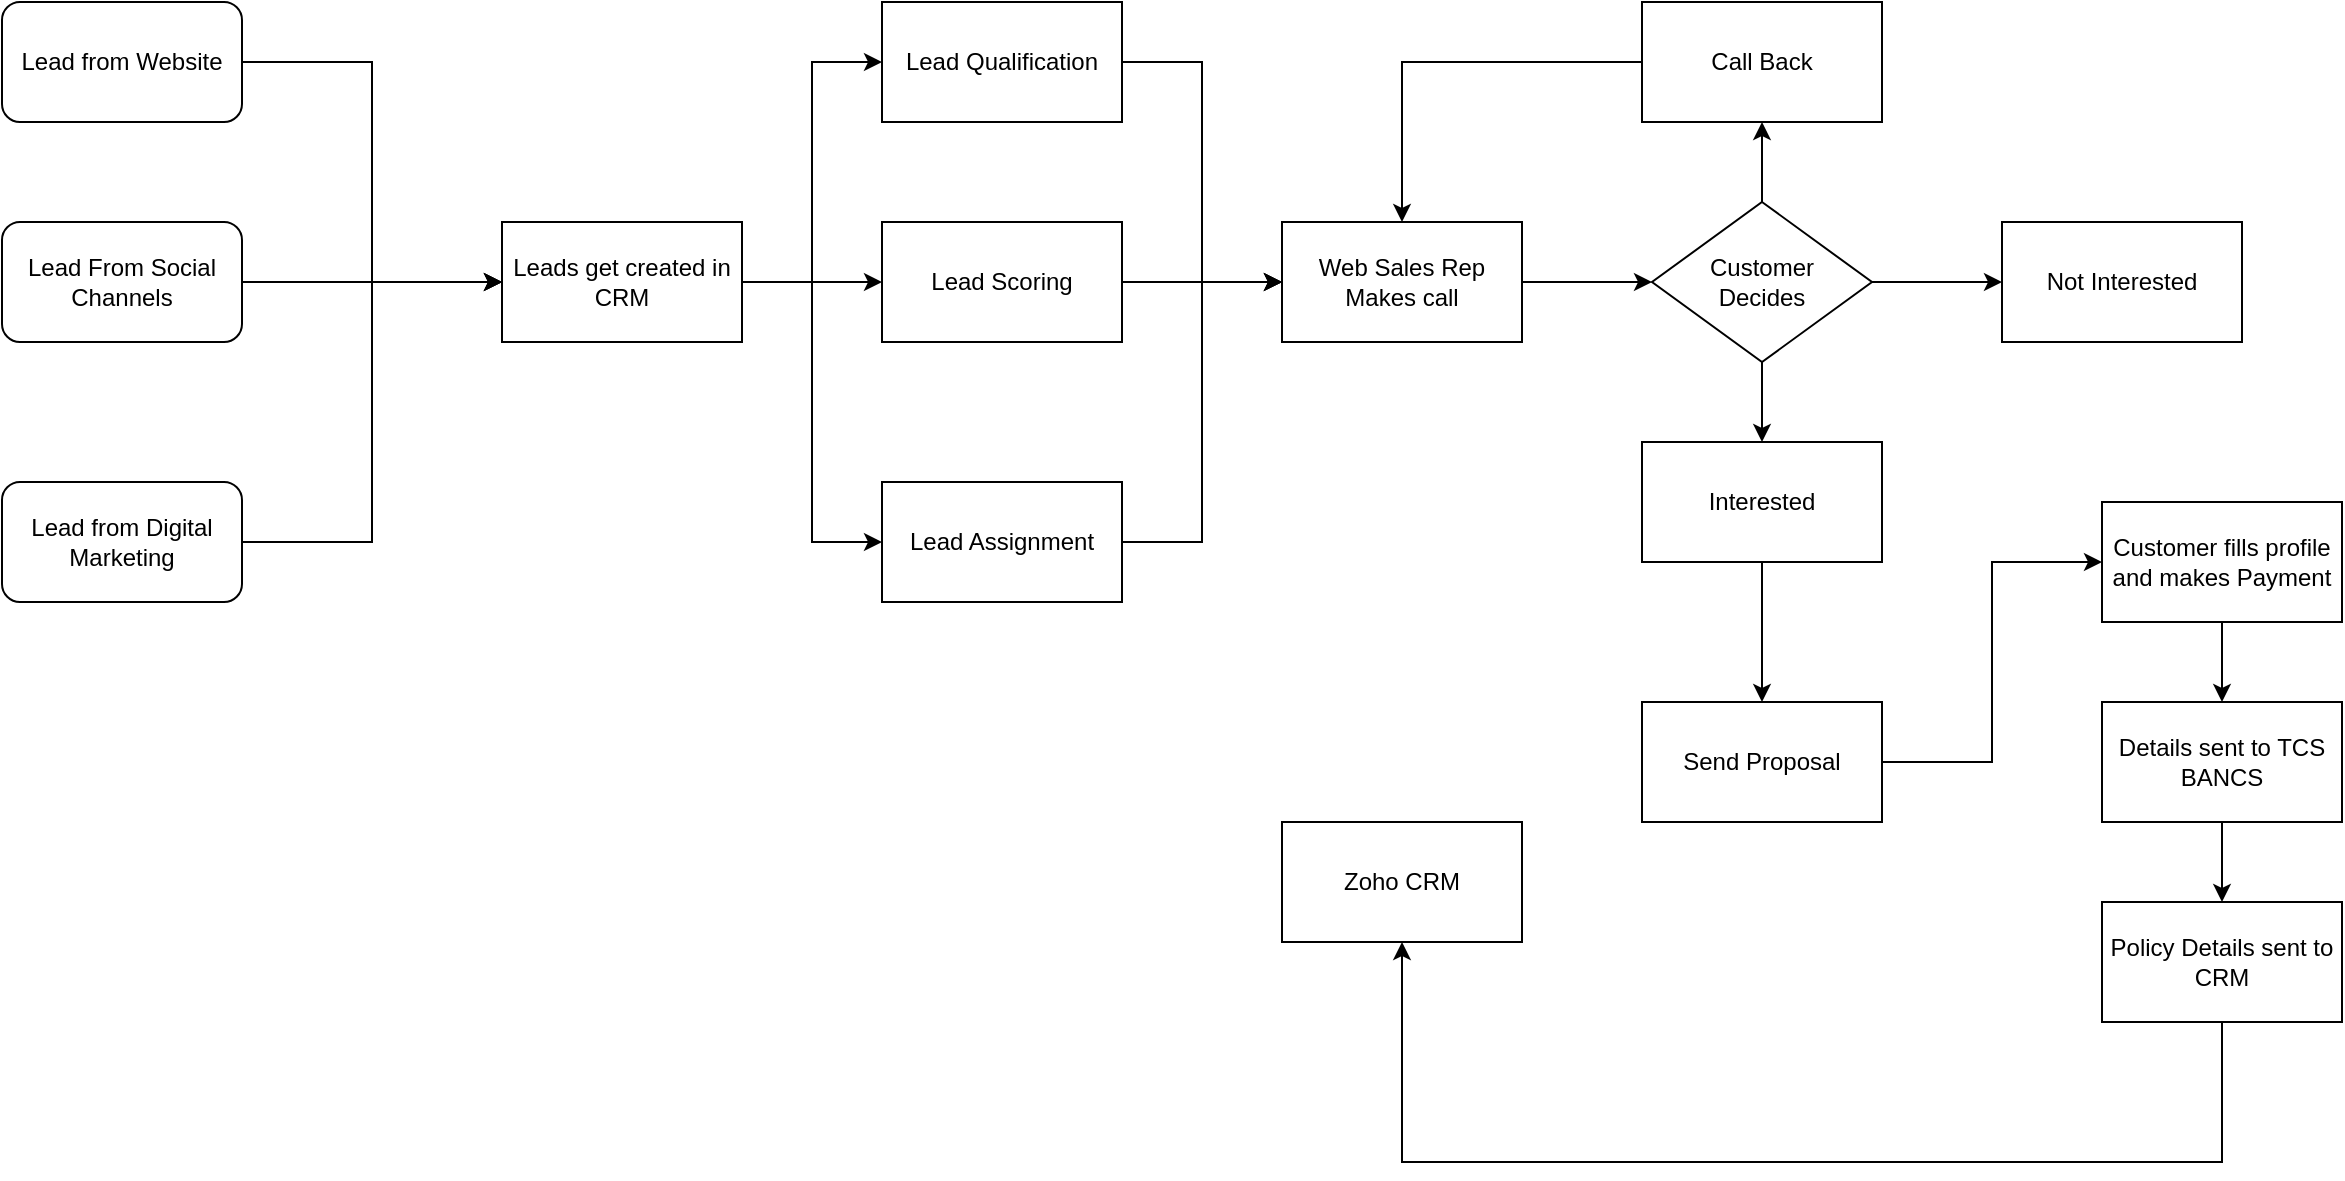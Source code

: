 <mxfile version="24.4.0" type="github">
  <diagram name="Page-1" id="cPXebE8d43cmAomiVw6z">
    <mxGraphModel dx="1853" dy="684" grid="1" gridSize="10" guides="1" tooltips="1" connect="1" arrows="1" fold="1" page="1" pageScale="1" pageWidth="827" pageHeight="1169" math="0" shadow="0">
      <root>
        <mxCell id="0" />
        <mxCell id="1" parent="0" />
        <mxCell id="A-X3YyrhmLisC9hSUGzN-1" value="Not Interested" style="rounded=0;whiteSpace=wrap;html=1;" vertex="1" parent="1">
          <mxGeometry x="640" y="370" width="120" height="60" as="geometry" />
        </mxCell>
        <mxCell id="A-X3YyrhmLisC9hSUGzN-18" value="" style="edgeStyle=orthogonalEdgeStyle;rounded=0;orthogonalLoop=1;jettySize=auto;html=1;" edge="1" parent="1" source="A-X3YyrhmLisC9hSUGzN-2" target="A-X3YyrhmLisC9hSUGzN-1">
          <mxGeometry relative="1" as="geometry" />
        </mxCell>
        <mxCell id="A-X3YyrhmLisC9hSUGzN-19" value="" style="edgeStyle=orthogonalEdgeStyle;rounded=0;orthogonalLoop=1;jettySize=auto;html=1;" edge="1" parent="1" source="A-X3YyrhmLisC9hSUGzN-2" target="A-X3YyrhmLisC9hSUGzN-3">
          <mxGeometry relative="1" as="geometry" />
        </mxCell>
        <mxCell id="A-X3YyrhmLisC9hSUGzN-20" value="" style="edgeStyle=orthogonalEdgeStyle;rounded=0;orthogonalLoop=1;jettySize=auto;html=1;" edge="1" parent="1" source="A-X3YyrhmLisC9hSUGzN-2" target="A-X3YyrhmLisC9hSUGzN-4">
          <mxGeometry relative="1" as="geometry" />
        </mxCell>
        <mxCell id="A-X3YyrhmLisC9hSUGzN-2" value="Customer&lt;br&gt;Decides" style="rhombus;whiteSpace=wrap;html=1;" vertex="1" parent="1">
          <mxGeometry x="465" y="360" width="110" height="80" as="geometry" />
        </mxCell>
        <mxCell id="A-X3YyrhmLisC9hSUGzN-23" style="edgeStyle=orthogonalEdgeStyle;rounded=0;orthogonalLoop=1;jettySize=auto;html=1;entryX=0.5;entryY=0;entryDx=0;entryDy=0;" edge="1" parent="1" source="A-X3YyrhmLisC9hSUGzN-3" target="A-X3YyrhmLisC9hSUGzN-6">
          <mxGeometry relative="1" as="geometry" />
        </mxCell>
        <mxCell id="A-X3YyrhmLisC9hSUGzN-3" value="Call Back" style="rounded=0;whiteSpace=wrap;html=1;" vertex="1" parent="1">
          <mxGeometry x="460" y="260" width="120" height="60" as="geometry" />
        </mxCell>
        <mxCell id="A-X3YyrhmLisC9hSUGzN-24" value="" style="edgeStyle=orthogonalEdgeStyle;rounded=0;orthogonalLoop=1;jettySize=auto;html=1;" edge="1" parent="1" source="A-X3YyrhmLisC9hSUGzN-4" target="A-X3YyrhmLisC9hSUGzN-5">
          <mxGeometry relative="1" as="geometry" />
        </mxCell>
        <mxCell id="A-X3YyrhmLisC9hSUGzN-4" value="Inte&lt;span style=&quot;background-color: initial;&quot;&gt;rested&lt;/span&gt;" style="rounded=0;whiteSpace=wrap;html=1;" vertex="1" parent="1">
          <mxGeometry x="460" y="480" width="120" height="60" as="geometry" />
        </mxCell>
        <mxCell id="A-X3YyrhmLisC9hSUGzN-26" style="edgeStyle=orthogonalEdgeStyle;rounded=0;orthogonalLoop=1;jettySize=auto;html=1;entryX=0;entryY=0.5;entryDx=0;entryDy=0;" edge="1" parent="1" source="A-X3YyrhmLisC9hSUGzN-5" target="A-X3YyrhmLisC9hSUGzN-15">
          <mxGeometry relative="1" as="geometry" />
        </mxCell>
        <mxCell id="A-X3YyrhmLisC9hSUGzN-5" value="Send Proposal" style="rounded=0;whiteSpace=wrap;html=1;" vertex="1" parent="1">
          <mxGeometry x="460" y="610" width="120" height="60" as="geometry" />
        </mxCell>
        <mxCell id="A-X3YyrhmLisC9hSUGzN-22" value="" style="edgeStyle=orthogonalEdgeStyle;rounded=0;orthogonalLoop=1;jettySize=auto;html=1;" edge="1" parent="1" source="A-X3YyrhmLisC9hSUGzN-6" target="A-X3YyrhmLisC9hSUGzN-2">
          <mxGeometry relative="1" as="geometry" />
        </mxCell>
        <mxCell id="A-X3YyrhmLisC9hSUGzN-6" value="Web Sales Rep Makes call" style="rounded=0;whiteSpace=wrap;html=1;" vertex="1" parent="1">
          <mxGeometry x="280" y="370" width="120" height="60" as="geometry" />
        </mxCell>
        <mxCell id="A-X3YyrhmLisC9hSUGzN-34" style="edgeStyle=orthogonalEdgeStyle;rounded=0;orthogonalLoop=1;jettySize=auto;html=1;entryX=0;entryY=0.5;entryDx=0;entryDy=0;" edge="1" parent="1" source="A-X3YyrhmLisC9hSUGzN-7" target="A-X3YyrhmLisC9hSUGzN-6">
          <mxGeometry relative="1" as="geometry" />
        </mxCell>
        <mxCell id="A-X3YyrhmLisC9hSUGzN-7" value="Lead Qualification" style="rounded=0;whiteSpace=wrap;html=1;" vertex="1" parent="1">
          <mxGeometry x="80" y="260" width="120" height="60" as="geometry" />
        </mxCell>
        <mxCell id="A-X3YyrhmLisC9hSUGzN-29" value="" style="edgeStyle=orthogonalEdgeStyle;rounded=0;orthogonalLoop=1;jettySize=auto;html=1;" edge="1" parent="1" source="A-X3YyrhmLisC9hSUGzN-8" target="A-X3YyrhmLisC9hSUGzN-6">
          <mxGeometry relative="1" as="geometry" />
        </mxCell>
        <mxCell id="A-X3YyrhmLisC9hSUGzN-8" value="Lead Scoring" style="rounded=0;whiteSpace=wrap;html=1;" vertex="1" parent="1">
          <mxGeometry x="80" y="370" width="120" height="60" as="geometry" />
        </mxCell>
        <mxCell id="A-X3YyrhmLisC9hSUGzN-33" style="edgeStyle=orthogonalEdgeStyle;rounded=0;orthogonalLoop=1;jettySize=auto;html=1;entryX=0;entryY=0.5;entryDx=0;entryDy=0;" edge="1" parent="1" source="A-X3YyrhmLisC9hSUGzN-9" target="A-X3YyrhmLisC9hSUGzN-6">
          <mxGeometry relative="1" as="geometry" />
        </mxCell>
        <mxCell id="A-X3YyrhmLisC9hSUGzN-9" value="Lead Assignment" style="rounded=0;whiteSpace=wrap;html=1;" vertex="1" parent="1">
          <mxGeometry x="80" y="500" width="120" height="60" as="geometry" />
        </mxCell>
        <mxCell id="A-X3YyrhmLisC9hSUGzN-35" value="" style="edgeStyle=orthogonalEdgeStyle;rounded=0;orthogonalLoop=1;jettySize=auto;html=1;" edge="1" parent="1" source="A-X3YyrhmLisC9hSUGzN-11" target="A-X3YyrhmLisC9hSUGzN-8">
          <mxGeometry relative="1" as="geometry" />
        </mxCell>
        <mxCell id="A-X3YyrhmLisC9hSUGzN-36" style="edgeStyle=orthogonalEdgeStyle;rounded=0;orthogonalLoop=1;jettySize=auto;html=1;entryX=0;entryY=0.5;entryDx=0;entryDy=0;" edge="1" parent="1" source="A-X3YyrhmLisC9hSUGzN-11" target="A-X3YyrhmLisC9hSUGzN-7">
          <mxGeometry relative="1" as="geometry" />
        </mxCell>
        <mxCell id="A-X3YyrhmLisC9hSUGzN-37" style="edgeStyle=orthogonalEdgeStyle;rounded=0;orthogonalLoop=1;jettySize=auto;html=1;entryX=0;entryY=0.5;entryDx=0;entryDy=0;" edge="1" parent="1" source="A-X3YyrhmLisC9hSUGzN-11" target="A-X3YyrhmLisC9hSUGzN-9">
          <mxGeometry relative="1" as="geometry" />
        </mxCell>
        <mxCell id="A-X3YyrhmLisC9hSUGzN-11" value="Leads get created in CRM" style="rounded=0;whiteSpace=wrap;html=1;" vertex="1" parent="1">
          <mxGeometry x="-110" y="370" width="120" height="60" as="geometry" />
        </mxCell>
        <mxCell id="A-X3YyrhmLisC9hSUGzN-41" style="edgeStyle=orthogonalEdgeStyle;rounded=0;orthogonalLoop=1;jettySize=auto;html=1;entryX=0;entryY=0.5;entryDx=0;entryDy=0;" edge="1" parent="1" source="A-X3YyrhmLisC9hSUGzN-12" target="A-X3YyrhmLisC9hSUGzN-11">
          <mxGeometry relative="1" as="geometry" />
        </mxCell>
        <mxCell id="A-X3YyrhmLisC9hSUGzN-12" value="Lead from Website" style="rounded=1;whiteSpace=wrap;html=1;" vertex="1" parent="1">
          <mxGeometry x="-360" y="260" width="120" height="60" as="geometry" />
        </mxCell>
        <mxCell id="A-X3YyrhmLisC9hSUGzN-39" style="edgeStyle=orthogonalEdgeStyle;rounded=0;orthogonalLoop=1;jettySize=auto;html=1;" edge="1" parent="1" source="A-X3YyrhmLisC9hSUGzN-13" target="A-X3YyrhmLisC9hSUGzN-11">
          <mxGeometry relative="1" as="geometry" />
        </mxCell>
        <mxCell id="A-X3YyrhmLisC9hSUGzN-13" value="Lead From Social Channels" style="rounded=1;whiteSpace=wrap;html=1;" vertex="1" parent="1">
          <mxGeometry x="-360" y="370" width="120" height="60" as="geometry" />
        </mxCell>
        <mxCell id="A-X3YyrhmLisC9hSUGzN-42" style="edgeStyle=orthogonalEdgeStyle;rounded=0;orthogonalLoop=1;jettySize=auto;html=1;entryX=0;entryY=0.5;entryDx=0;entryDy=0;" edge="1" parent="1" source="A-X3YyrhmLisC9hSUGzN-14" target="A-X3YyrhmLisC9hSUGzN-11">
          <mxGeometry relative="1" as="geometry" />
        </mxCell>
        <mxCell id="A-X3YyrhmLisC9hSUGzN-14" value="Lead from Digital Marketing" style="rounded=1;whiteSpace=wrap;html=1;" vertex="1" parent="1">
          <mxGeometry x="-360" y="500" width="120" height="60" as="geometry" />
        </mxCell>
        <mxCell id="A-X3YyrhmLisC9hSUGzN-27" value="" style="edgeStyle=orthogonalEdgeStyle;rounded=0;orthogonalLoop=1;jettySize=auto;html=1;" edge="1" parent="1" source="A-X3YyrhmLisC9hSUGzN-15" target="A-X3YyrhmLisC9hSUGzN-16">
          <mxGeometry relative="1" as="geometry" />
        </mxCell>
        <mxCell id="A-X3YyrhmLisC9hSUGzN-15" value="Customer fills profile and makes Payment" style="rounded=0;whiteSpace=wrap;html=1;" vertex="1" parent="1">
          <mxGeometry x="690" y="510" width="120" height="60" as="geometry" />
        </mxCell>
        <mxCell id="A-X3YyrhmLisC9hSUGzN-28" value="" style="edgeStyle=orthogonalEdgeStyle;rounded=0;orthogonalLoop=1;jettySize=auto;html=1;" edge="1" parent="1" source="A-X3YyrhmLisC9hSUGzN-16" target="A-X3YyrhmLisC9hSUGzN-17">
          <mxGeometry relative="1" as="geometry" />
        </mxCell>
        <mxCell id="A-X3YyrhmLisC9hSUGzN-16" value="Details sent to TCS BANCS" style="rounded=0;whiteSpace=wrap;html=1;" vertex="1" parent="1">
          <mxGeometry x="690" y="610" width="120" height="60" as="geometry" />
        </mxCell>
        <mxCell id="A-X3YyrhmLisC9hSUGzN-44" style="edgeStyle=orthogonalEdgeStyle;rounded=0;orthogonalLoop=1;jettySize=auto;html=1;entryX=0.5;entryY=1;entryDx=0;entryDy=0;" edge="1" parent="1" source="A-X3YyrhmLisC9hSUGzN-17" target="A-X3YyrhmLisC9hSUGzN-43">
          <mxGeometry relative="1" as="geometry">
            <Array as="points">
              <mxPoint x="750" y="840" />
              <mxPoint x="340" y="840" />
            </Array>
          </mxGeometry>
        </mxCell>
        <mxCell id="A-X3YyrhmLisC9hSUGzN-17" value="&lt;div&gt;Policy Details sent to CRM&lt;/div&gt;" style="rounded=0;whiteSpace=wrap;html=1;" vertex="1" parent="1">
          <mxGeometry x="690" y="710" width="120" height="60" as="geometry" />
        </mxCell>
        <mxCell id="A-X3YyrhmLisC9hSUGzN-43" value="Zoho CRM" style="rounded=0;whiteSpace=wrap;html=1;" vertex="1" parent="1">
          <mxGeometry x="280" y="670" width="120" height="60" as="geometry" />
        </mxCell>
      </root>
    </mxGraphModel>
  </diagram>
</mxfile>
